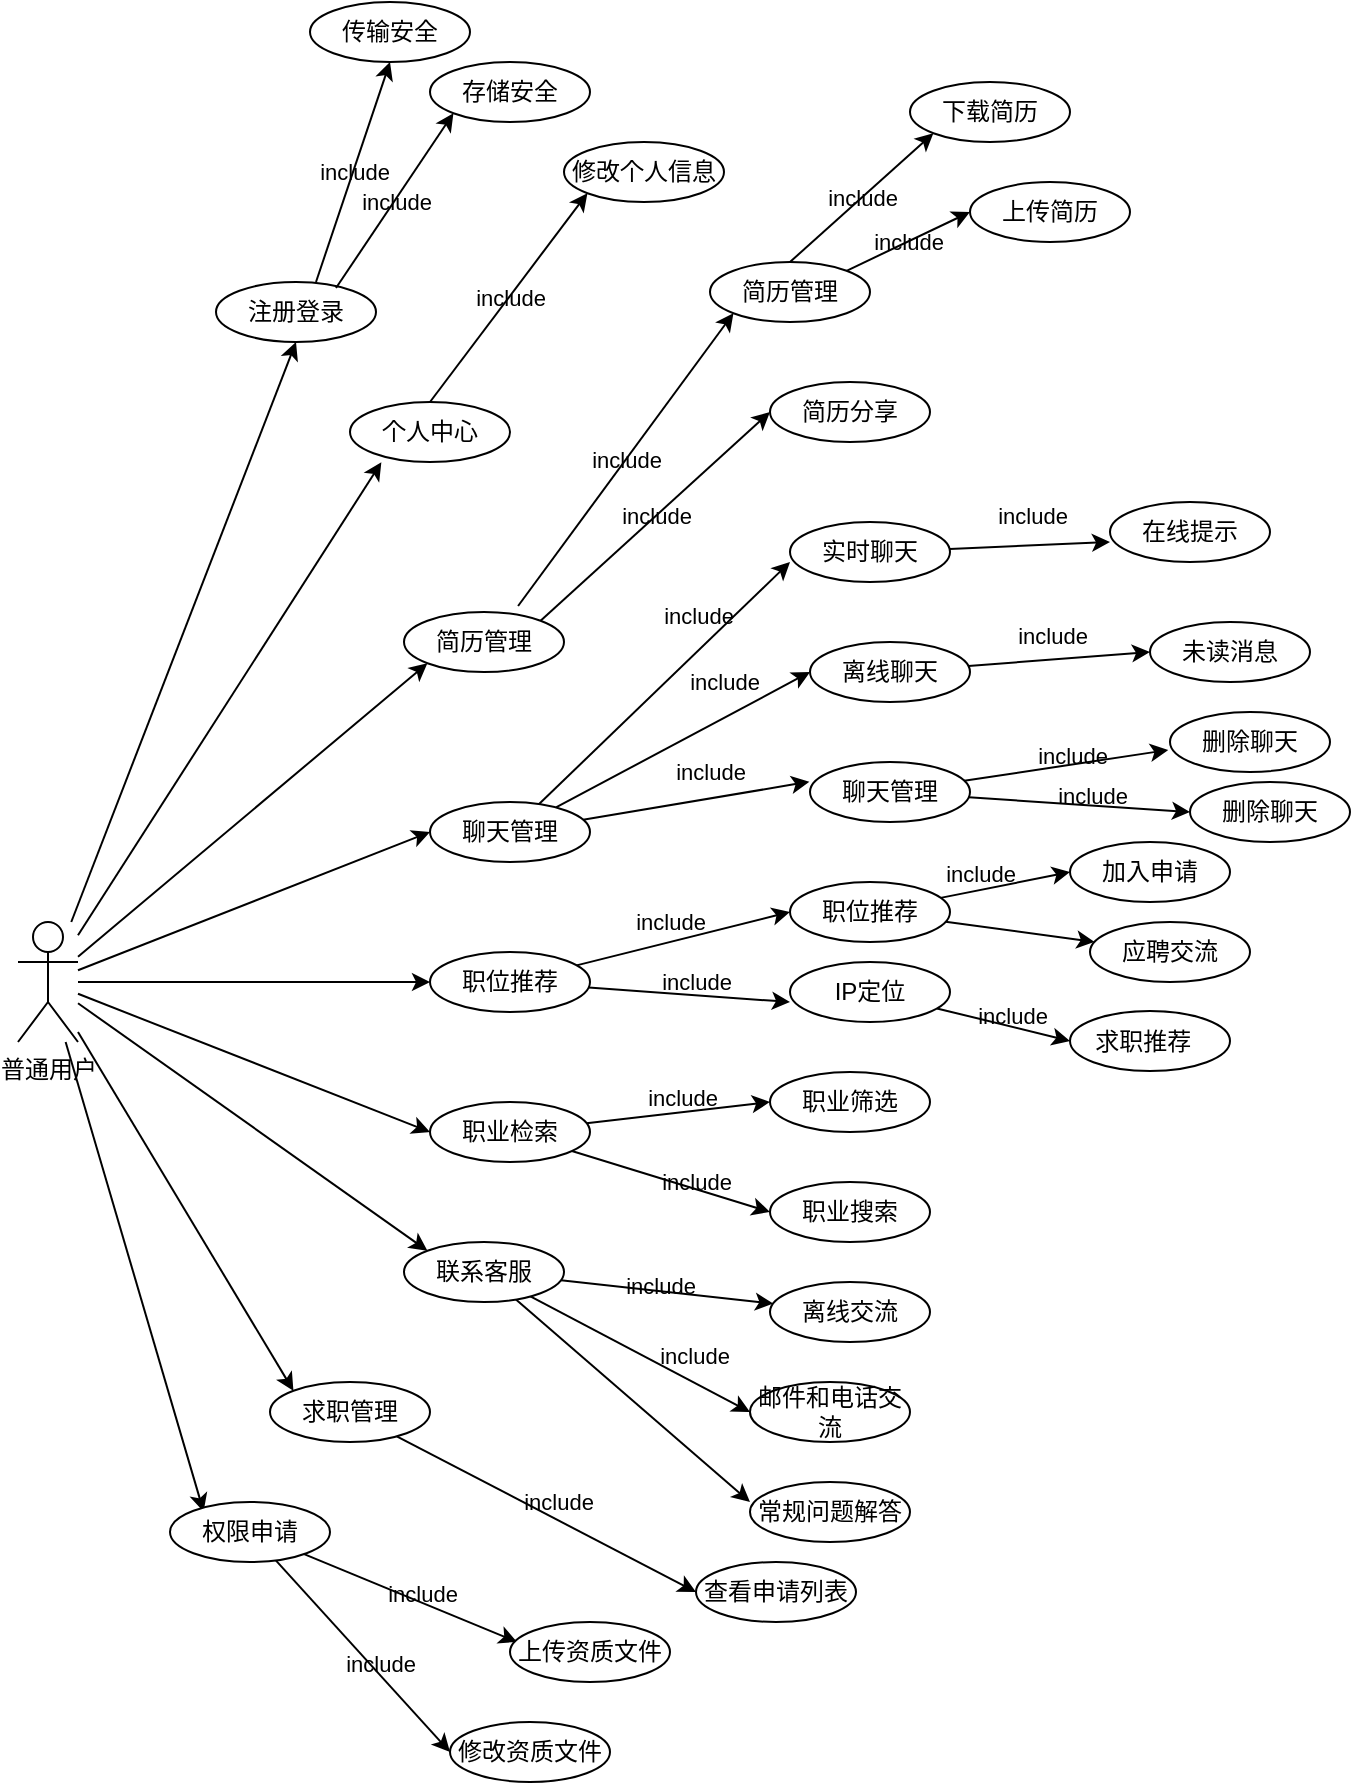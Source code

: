 <mxfile>
    <diagram id="mN7RKEGDvuQBAqZAeYe2" name="第 1 页">
        <mxGraphModel dx="628" dy="569" grid="1" gridSize="10" guides="1" tooltips="1" connect="1" arrows="1" fold="1" page="1" pageScale="1" pageWidth="827" pageHeight="1169" math="0" shadow="0">
            <root>
                <mxCell id="0"/>
                <mxCell id="1" parent="0"/>
                <mxCell id="16" style="edgeStyle=none;html=1;entryX=0.5;entryY=1;entryDx=0;entryDy=0;labelBackgroundColor=none;" parent="1" source="2" target="7" edge="1">
                    <mxGeometry relative="1" as="geometry"/>
                </mxCell>
                <mxCell id="30" style="edgeStyle=none;html=1;entryX=0.196;entryY=1.005;entryDx=0;entryDy=0;entryPerimeter=0;labelBackgroundColor=none;" parent="1" source="2" target="8" edge="1">
                    <mxGeometry relative="1" as="geometry"/>
                </mxCell>
                <mxCell id="31" style="edgeStyle=none;html=1;entryX=0;entryY=1;entryDx=0;entryDy=0;labelBackgroundColor=none;" parent="1" source="2" target="9" edge="1">
                    <mxGeometry relative="1" as="geometry"/>
                </mxCell>
                <mxCell id="49" style="edgeStyle=none;html=1;entryX=0;entryY=0.5;entryDx=0;entryDy=0;labelBackgroundColor=none;" parent="1" source="2" target="10" edge="1">
                    <mxGeometry relative="1" as="geometry"/>
                </mxCell>
                <mxCell id="76" style="edgeStyle=none;html=1;entryX=0;entryY=0.5;entryDx=0;entryDy=0;labelBackgroundColor=none;" parent="1" source="2" target="12" edge="1">
                    <mxGeometry relative="1" as="geometry"/>
                </mxCell>
                <mxCell id="79" style="edgeStyle=none;html=1;entryX=0;entryY=0.5;entryDx=0;entryDy=0;labelBackgroundColor=none;" parent="1" source="2" target="13" edge="1">
                    <mxGeometry relative="1" as="geometry"/>
                </mxCell>
                <mxCell id="98" style="edgeStyle=none;html=1;entryX=0;entryY=0;entryDx=0;entryDy=0;" edge="1" parent="1" source="2" target="14">
                    <mxGeometry relative="1" as="geometry"/>
                </mxCell>
                <mxCell id="99" style="edgeStyle=none;html=1;entryX=0;entryY=0;entryDx=0;entryDy=0;" edge="1" parent="1" source="2" target="11">
                    <mxGeometry relative="1" as="geometry"/>
                </mxCell>
                <mxCell id="100" style="edgeStyle=none;html=1;entryX=0.21;entryY=0.16;entryDx=0;entryDy=0;entryPerimeter=0;" edge="1" parent="1" source="2" target="15">
                    <mxGeometry relative="1" as="geometry"/>
                </mxCell>
                <mxCell id="2" value="普通用户" style="shape=umlActor;verticalLabelPosition=bottom;verticalAlign=top;html=1;outlineConnect=0;labelBackgroundColor=none;" parent="1" vertex="1">
                    <mxGeometry x="144" y="510" width="30" height="60" as="geometry"/>
                </mxCell>
                <mxCell id="7" value="注册登录" style="ellipse;whiteSpace=wrap;html=1;labelBackgroundColor=none;" parent="1" vertex="1">
                    <mxGeometry x="243" y="190" width="80" height="30" as="geometry"/>
                </mxCell>
                <mxCell id="8" value="个人中心" style="ellipse;whiteSpace=wrap;html=1;labelBackgroundColor=none;" parent="1" vertex="1">
                    <mxGeometry x="310" y="250" width="80" height="30" as="geometry"/>
                </mxCell>
                <mxCell id="9" value="简历管理" style="ellipse;whiteSpace=wrap;html=1;labelBackgroundColor=none;" parent="1" vertex="1">
                    <mxGeometry x="337" y="355" width="80" height="30" as="geometry"/>
                </mxCell>
                <mxCell id="53" style="edgeStyle=none;html=1;entryX=0;entryY=0.667;entryDx=0;entryDy=0;entryPerimeter=0;labelBackgroundColor=none;" parent="1" source="10" target="50" edge="1">
                    <mxGeometry relative="1" as="geometry"/>
                </mxCell>
                <mxCell id="55" style="edgeStyle=none;html=1;entryX=0;entryY=0.5;entryDx=0;entryDy=0;labelBackgroundColor=none;" parent="1" source="10" target="51" edge="1">
                    <mxGeometry relative="1" as="geometry"/>
                </mxCell>
                <mxCell id="56" style="edgeStyle=none;html=1;entryX=-0.004;entryY=0.329;entryDx=0;entryDy=0;entryPerimeter=0;labelBackgroundColor=none;" parent="1" source="10" target="52" edge="1">
                    <mxGeometry relative="1" as="geometry"/>
                </mxCell>
                <mxCell id="10" value="聊天管理" style="ellipse;whiteSpace=wrap;html=1;labelBackgroundColor=none;" parent="1" vertex="1">
                    <mxGeometry x="350" y="450" width="80" height="30" as="geometry"/>
                </mxCell>
                <mxCell id="110" style="edgeStyle=none;html=1;entryX=0;entryY=0.5;entryDx=0;entryDy=0;" edge="1" parent="1" source="11" target="107">
                    <mxGeometry relative="1" as="geometry"/>
                </mxCell>
                <mxCell id="11" value="求职管理" style="ellipse;whiteSpace=wrap;html=1;labelBackgroundColor=none;" parent="1" vertex="1">
                    <mxGeometry x="270" y="740" width="80" height="30" as="geometry"/>
                </mxCell>
                <mxCell id="78" style="edgeStyle=none;html=1;entryX=0;entryY=0.5;entryDx=0;entryDy=0;labelBackgroundColor=none;" parent="1" source="12" target="77" edge="1">
                    <mxGeometry relative="1" as="geometry"/>
                </mxCell>
                <mxCell id="86" style="edgeStyle=none;html=1;entryX=0;entryY=0.667;entryDx=0;entryDy=0;entryPerimeter=0;labelBackgroundColor=none;" parent="1" source="12" target="84" edge="1">
                    <mxGeometry relative="1" as="geometry"/>
                </mxCell>
                <mxCell id="12" value="职位推荐" style="ellipse;whiteSpace=wrap;html=1;labelBackgroundColor=none;" parent="1" vertex="1">
                    <mxGeometry x="350" y="525" width="80" height="30" as="geometry"/>
                </mxCell>
                <mxCell id="82" style="edgeStyle=none;html=1;entryX=0;entryY=0.5;entryDx=0;entryDy=0;labelBackgroundColor=none;" parent="1" source="13" target="80" edge="1">
                    <mxGeometry relative="1" as="geometry"/>
                </mxCell>
                <mxCell id="83" style="edgeStyle=none;html=1;entryX=0;entryY=0.5;entryDx=0;entryDy=0;labelBackgroundColor=none;" parent="1" source="13" target="81" edge="1">
                    <mxGeometry relative="1" as="geometry"/>
                </mxCell>
                <mxCell id="13" value="职业检索" style="ellipse;whiteSpace=wrap;html=1;labelBackgroundColor=none;" parent="1" vertex="1">
                    <mxGeometry x="350" y="600" width="80" height="30" as="geometry"/>
                </mxCell>
                <mxCell id="102" style="edgeStyle=none;html=1;" edge="1" parent="1" source="14" target="101">
                    <mxGeometry relative="1" as="geometry"/>
                </mxCell>
                <mxCell id="104" style="edgeStyle=none;html=1;entryX=0;entryY=0.5;entryDx=0;entryDy=0;" edge="1" parent="1" source="14" target="103">
                    <mxGeometry relative="1" as="geometry"/>
                </mxCell>
                <mxCell id="106" style="edgeStyle=none;html=1;entryX=0;entryY=0.333;entryDx=0;entryDy=0;entryPerimeter=0;" edge="1" parent="1" source="14" target="105">
                    <mxGeometry relative="1" as="geometry"/>
                </mxCell>
                <mxCell id="14" value="联系客服" style="ellipse;whiteSpace=wrap;html=1;labelBackgroundColor=none;" parent="1" vertex="1">
                    <mxGeometry x="337" y="670" width="80" height="30" as="geometry"/>
                </mxCell>
                <mxCell id="112" style="edgeStyle=none;html=1;entryX=0.044;entryY=0.332;entryDx=0;entryDy=0;entryPerimeter=0;" edge="1" parent="1" source="15" target="109">
                    <mxGeometry relative="1" as="geometry"/>
                </mxCell>
                <mxCell id="114" style="edgeStyle=none;html=1;entryX=0;entryY=0.5;entryDx=0;entryDy=0;" edge="1" parent="1" source="15" target="113">
                    <mxGeometry relative="1" as="geometry"/>
                </mxCell>
                <mxCell id="15" value="权限申请" style="ellipse;whiteSpace=wrap;html=1;labelBackgroundColor=none;" parent="1" vertex="1">
                    <mxGeometry x="220" y="800" width="80" height="30" as="geometry"/>
                </mxCell>
                <mxCell id="18" value="传输安全" style="ellipse;whiteSpace=wrap;html=1;labelBackgroundColor=none;" parent="1" vertex="1">
                    <mxGeometry x="290" y="50" width="80" height="30" as="geometry"/>
                </mxCell>
                <mxCell id="23" value="" style="endArrow=classic;html=1;entryX=0.5;entryY=1;entryDx=0;entryDy=0;exitX=0.625;exitY=0;exitDx=0;exitDy=0;exitPerimeter=0;labelBackgroundColor=none;" parent="1" source="7" target="18" edge="1">
                    <mxGeometry relative="1" as="geometry">
                        <mxPoint x="410" y="170" as="sourcePoint"/>
                        <mxPoint x="510" y="170" as="targetPoint"/>
                    </mxGeometry>
                </mxCell>
                <mxCell id="24" value="include" style="edgeLabel;resizable=0;html=1;align=center;verticalAlign=middle;labelBackgroundColor=none;" parent="23" connectable="0" vertex="1">
                    <mxGeometry relative="1" as="geometry"/>
                </mxCell>
                <mxCell id="25" value="存储安全" style="ellipse;whiteSpace=wrap;html=1;labelBackgroundColor=none;" parent="1" vertex="1">
                    <mxGeometry x="350" y="80" width="80" height="30" as="geometry"/>
                </mxCell>
                <mxCell id="26" value="" style="endArrow=classic;html=1;entryX=0;entryY=1;entryDx=0;entryDy=0;exitX=0.75;exitY=0.1;exitDx=0;exitDy=0;exitPerimeter=0;labelBackgroundColor=none;" parent="1" source="7" target="25" edge="1">
                    <mxGeometry relative="1" as="geometry">
                        <mxPoint x="280" y="200" as="sourcePoint"/>
                        <mxPoint x="304" y="90" as="targetPoint"/>
                    </mxGeometry>
                </mxCell>
                <mxCell id="27" value="include" style="edgeLabel;resizable=0;html=1;align=center;verticalAlign=middle;labelBackgroundColor=none;" parent="26" connectable="0" vertex="1">
                    <mxGeometry relative="1" as="geometry"/>
                </mxCell>
                <mxCell id="28" value="修改个人信息" style="ellipse;whiteSpace=wrap;html=1;labelBackgroundColor=none;" parent="1" vertex="1">
                    <mxGeometry x="417" y="120" width="80" height="30" as="geometry"/>
                </mxCell>
                <mxCell id="32" value="" style="endArrow=classic;html=1;entryX=0;entryY=1;entryDx=0;entryDy=0;exitX=0.5;exitY=0;exitDx=0;exitDy=0;labelBackgroundColor=none;" parent="1" source="8" target="28" edge="1">
                    <mxGeometry relative="1" as="geometry">
                        <mxPoint x="290" y="203" as="sourcePoint"/>
                        <mxPoint x="355.581" y="105.556" as="targetPoint"/>
                    </mxGeometry>
                </mxCell>
                <mxCell id="33" value="include" style="edgeLabel;resizable=0;html=1;align=center;verticalAlign=middle;labelBackgroundColor=none;" parent="32" connectable="0" vertex="1">
                    <mxGeometry relative="1" as="geometry"/>
                </mxCell>
                <mxCell id="35" value="" style="endArrow=classic;html=1;entryX=0;entryY=1;entryDx=0;entryDy=0;labelBackgroundColor=none;exitX=0.713;exitY=-0.1;exitDx=0;exitDy=0;exitPerimeter=0;" parent="1" source="9" target="37" edge="1">
                    <mxGeometry relative="1" as="geometry">
                        <mxPoint x="430" y="260" as="sourcePoint"/>
                        <mxPoint x="501.581" y="175.556" as="targetPoint"/>
                    </mxGeometry>
                </mxCell>
                <mxCell id="36" value="include" style="edgeLabel;resizable=0;html=1;align=center;verticalAlign=middle;labelBackgroundColor=none;" parent="35" connectable="0" vertex="1">
                    <mxGeometry relative="1" as="geometry"/>
                </mxCell>
                <mxCell id="37" value="简历管理" style="ellipse;whiteSpace=wrap;html=1;labelBackgroundColor=none;" parent="1" vertex="1">
                    <mxGeometry x="490" y="180" width="80" height="30" as="geometry"/>
                </mxCell>
                <mxCell id="38" value="简历分享" style="ellipse;whiteSpace=wrap;html=1;labelBackgroundColor=none;" parent="1" vertex="1">
                    <mxGeometry x="520" y="240" width="80" height="30" as="geometry"/>
                </mxCell>
                <mxCell id="39" value="" style="endArrow=classic;html=1;entryX=0;entryY=0.5;entryDx=0;entryDy=0;exitX=1;exitY=0;exitDx=0;exitDy=0;labelBackgroundColor=none;" parent="1" source="9" target="38" edge="1">
                    <mxGeometry relative="1" as="geometry">
                        <mxPoint x="440" y="270" as="sourcePoint"/>
                        <mxPoint x="511.581" y="185.556" as="targetPoint"/>
                    </mxGeometry>
                </mxCell>
                <mxCell id="40" value="include" style="edgeLabel;resizable=0;html=1;align=center;verticalAlign=middle;labelBackgroundColor=none;" parent="39" connectable="0" vertex="1">
                    <mxGeometry relative="1" as="geometry"/>
                </mxCell>
                <mxCell id="41" value="下载简历" style="ellipse;whiteSpace=wrap;html=1;labelBackgroundColor=none;" parent="1" vertex="1">
                    <mxGeometry x="590" y="90" width="80" height="30" as="geometry"/>
                </mxCell>
                <mxCell id="42" value="上传简历" style="ellipse;whiteSpace=wrap;html=1;labelBackgroundColor=none;" parent="1" vertex="1">
                    <mxGeometry x="620" y="140" width="80" height="30" as="geometry"/>
                </mxCell>
                <mxCell id="45" value="" style="endArrow=classic;html=1;exitX=0.5;exitY=0;exitDx=0;exitDy=0;labelBackgroundColor=none;entryX=0;entryY=1;entryDx=0;entryDy=0;" parent="1" source="37" target="41" edge="1">
                    <mxGeometry relative="1" as="geometry">
                        <mxPoint x="440" y="270" as="sourcePoint"/>
                        <mxPoint x="580" y="90" as="targetPoint"/>
                    </mxGeometry>
                </mxCell>
                <mxCell id="46" value="include" style="edgeLabel;resizable=0;html=1;align=center;verticalAlign=middle;labelBackgroundColor=none;" parent="45" connectable="0" vertex="1">
                    <mxGeometry relative="1" as="geometry"/>
                </mxCell>
                <mxCell id="47" value="" style="endArrow=classic;html=1;entryX=0;entryY=0.5;entryDx=0;entryDy=0;labelBackgroundColor=none;exitX=1;exitY=0;exitDx=0;exitDy=0;" parent="1" source="37" target="42" edge="1">
                    <mxGeometry relative="1" as="geometry">
                        <mxPoint x="550" y="150" as="sourcePoint"/>
                        <mxPoint x="590" y="100" as="targetPoint"/>
                    </mxGeometry>
                </mxCell>
                <mxCell id="48" value="include" style="edgeLabel;resizable=0;html=1;align=center;verticalAlign=middle;labelBackgroundColor=none;" parent="47" connectable="0" vertex="1">
                    <mxGeometry relative="1" as="geometry"/>
                </mxCell>
                <mxCell id="63" style="edgeStyle=none;html=1;entryX=0;entryY=0.667;entryDx=0;entryDy=0;entryPerimeter=0;labelBackgroundColor=none;" parent="1" source="50" target="62" edge="1">
                    <mxGeometry relative="1" as="geometry"/>
                </mxCell>
                <mxCell id="50" value="实时聊天" style="ellipse;whiteSpace=wrap;html=1;labelBackgroundColor=none;" parent="1" vertex="1">
                    <mxGeometry x="530" y="310" width="80" height="30" as="geometry"/>
                </mxCell>
                <mxCell id="66" style="edgeStyle=none;html=1;entryX=0;entryY=0.5;entryDx=0;entryDy=0;labelBackgroundColor=none;" parent="1" source="51" target="59" edge="1">
                    <mxGeometry relative="1" as="geometry"/>
                </mxCell>
                <mxCell id="51" value="离线聊天" style="ellipse;whiteSpace=wrap;html=1;labelBackgroundColor=none;" parent="1" vertex="1">
                    <mxGeometry x="540" y="370" width="80" height="30" as="geometry"/>
                </mxCell>
                <mxCell id="70" style="edgeStyle=none;html=1;entryX=-0.011;entryY=0.633;entryDx=0;entryDy=0;entryPerimeter=0;labelBackgroundColor=none;" parent="1" source="52" target="68" edge="1">
                    <mxGeometry relative="1" as="geometry"/>
                </mxCell>
                <mxCell id="95" style="edgeStyle=none;html=1;entryX=0;entryY=0.5;entryDx=0;entryDy=0;labelBackgroundColor=none;" parent="1" source="52" target="94" edge="1">
                    <mxGeometry relative="1" as="geometry"/>
                </mxCell>
                <mxCell id="52" value="聊天管理" style="ellipse;whiteSpace=wrap;html=1;labelBackgroundColor=none;" parent="1" vertex="1">
                    <mxGeometry x="540" y="430" width="80" height="30" as="geometry"/>
                </mxCell>
                <mxCell id="54" value="include" style="edgeLabel;resizable=0;html=1;align=center;verticalAlign=middle;labelBackgroundColor=none;" parent="1" connectable="0" vertex="1">
                    <mxGeometry x="483.0" y="359.999" as="geometry">
                        <mxPoint x="1" y="-3" as="offset"/>
                    </mxGeometry>
                </mxCell>
                <mxCell id="57" value="include" style="edgeLabel;resizable=0;html=1;align=center;verticalAlign=middle;labelBackgroundColor=none;" parent="1" connectable="0" vertex="1">
                    <mxGeometry x="497.0" y="389.999" as="geometry"/>
                </mxCell>
                <mxCell id="58" value="include" style="edgeLabel;resizable=0;html=1;align=center;verticalAlign=middle;labelBackgroundColor=none;" parent="1" connectable="0" vertex="1">
                    <mxGeometry x="490.0" y="434.999" as="geometry"/>
                </mxCell>
                <mxCell id="59" value="未读消息" style="ellipse;whiteSpace=wrap;html=1;labelBackgroundColor=none;" parent="1" vertex="1">
                    <mxGeometry x="710" y="360" width="80" height="30" as="geometry"/>
                </mxCell>
                <mxCell id="62" value="在线提示" style="ellipse;whiteSpace=wrap;html=1;labelBackgroundColor=none;" parent="1" vertex="1">
                    <mxGeometry x="690" y="300" width="80" height="30" as="geometry"/>
                </mxCell>
                <mxCell id="64" value="include" style="edgeLabel;resizable=0;html=1;align=center;verticalAlign=middle;labelBackgroundColor=none;" parent="1" connectable="0" vertex="1">
                    <mxGeometry x="650.0" y="309.999" as="geometry">
                        <mxPoint x="1" y="-3" as="offset"/>
                    </mxGeometry>
                </mxCell>
                <mxCell id="67" value="include" style="edgeLabel;resizable=0;html=1;align=center;verticalAlign=middle;labelBackgroundColor=none;" parent="1" connectable="0" vertex="1">
                    <mxGeometry x="660.0" y="369.999" as="geometry">
                        <mxPoint x="1" y="-3" as="offset"/>
                    </mxGeometry>
                </mxCell>
                <mxCell id="68" value="删除聊天" style="ellipse;whiteSpace=wrap;html=1;labelBackgroundColor=none;" parent="1" vertex="1">
                    <mxGeometry x="720" y="405" width="80" height="30" as="geometry"/>
                </mxCell>
                <mxCell id="73" value="include" style="edgeLabel;resizable=0;html=1;align=center;verticalAlign=middle;labelBackgroundColor=none;" parent="1" connectable="0" vertex="1">
                    <mxGeometry x="670.0" y="429.999" as="geometry">
                        <mxPoint x="1" y="-3" as="offset"/>
                    </mxGeometry>
                </mxCell>
                <mxCell id="88" style="edgeStyle=none;html=1;entryX=0;entryY=0.5;entryDx=0;entryDy=0;labelBackgroundColor=none;" parent="1" source="77" target="87" edge="1">
                    <mxGeometry relative="1" as="geometry"/>
                </mxCell>
                <mxCell id="91" style="edgeStyle=none;html=1;labelBackgroundColor=none;" parent="1" source="77" target="89" edge="1">
                    <mxGeometry relative="1" as="geometry"/>
                </mxCell>
                <mxCell id="77" value="职位推荐" style="ellipse;whiteSpace=wrap;html=1;labelBackgroundColor=none;" parent="1" vertex="1">
                    <mxGeometry x="530" y="490" width="80" height="30" as="geometry"/>
                </mxCell>
                <mxCell id="80" value="职业筛选" style="ellipse;whiteSpace=wrap;html=1;labelBackgroundColor=none;" parent="1" vertex="1">
                    <mxGeometry x="520" y="585" width="80" height="30" as="geometry"/>
                </mxCell>
                <mxCell id="81" value="职业搜索" style="ellipse;whiteSpace=wrap;html=1;labelBackgroundColor=none;" parent="1" vertex="1">
                    <mxGeometry x="520" y="640" width="80" height="30" as="geometry"/>
                </mxCell>
                <mxCell id="93" style="edgeStyle=none;html=1;entryX=0;entryY=0.5;entryDx=0;entryDy=0;labelBackgroundColor=none;" parent="1" source="84" target="92" edge="1">
                    <mxGeometry relative="1" as="geometry"/>
                </mxCell>
                <mxCell id="84" value="IP定位" style="ellipse;whiteSpace=wrap;html=1;labelBackgroundColor=none;" parent="1" vertex="1">
                    <mxGeometry x="530" y="530" width="80" height="30" as="geometry"/>
                </mxCell>
                <mxCell id="87" value="加入申请" style="ellipse;whiteSpace=wrap;html=1;labelBackgroundColor=none;" parent="1" vertex="1">
                    <mxGeometry x="670" y="470" width="80" height="30" as="geometry"/>
                </mxCell>
                <mxCell id="89" value="应聘交流" style="ellipse;whiteSpace=wrap;html=1;labelBackgroundColor=none;" parent="1" vertex="1">
                    <mxGeometry x="680" y="510" width="80" height="30" as="geometry"/>
                </mxCell>
                <mxCell id="92" value="求职推荐&amp;nbsp;&amp;nbsp;" style="ellipse;whiteSpace=wrap;html=1;labelBackgroundColor=none;" parent="1" vertex="1">
                    <mxGeometry x="670" y="554.5" width="80" height="30" as="geometry"/>
                </mxCell>
                <mxCell id="94" value="删除聊天" style="ellipse;whiteSpace=wrap;html=1;labelBackgroundColor=none;" parent="1" vertex="1">
                    <mxGeometry x="730" y="440" width="80" height="30" as="geometry"/>
                </mxCell>
                <mxCell id="96" value="include" style="edgeLabel;resizable=0;html=1;align=center;verticalAlign=middle;labelBackgroundColor=none;" parent="1" connectable="0" vertex="1">
                    <mxGeometry x="680.0" y="449.999" as="geometry">
                        <mxPoint x="1" y="-3" as="offset"/>
                    </mxGeometry>
                </mxCell>
                <mxCell id="101" value="离线交流" style="ellipse;whiteSpace=wrap;html=1;labelBackgroundColor=none;" vertex="1" parent="1">
                    <mxGeometry x="520" y="690" width="80" height="30" as="geometry"/>
                </mxCell>
                <mxCell id="103" value="邮件和电话交流" style="ellipse;whiteSpace=wrap;html=1;labelBackgroundColor=none;" vertex="1" parent="1">
                    <mxGeometry x="510" y="740" width="80" height="30" as="geometry"/>
                </mxCell>
                <mxCell id="105" value="常规问题解答" style="ellipse;whiteSpace=wrap;html=1;labelBackgroundColor=none;" vertex="1" parent="1">
                    <mxGeometry x="510" y="790" width="80" height="30" as="geometry"/>
                </mxCell>
                <mxCell id="107" value="查看申请列表" style="ellipse;whiteSpace=wrap;html=1;labelBackgroundColor=none;" vertex="1" parent="1">
                    <mxGeometry x="483" y="830" width="80" height="30" as="geometry"/>
                </mxCell>
                <mxCell id="109" value="上传资质文件" style="ellipse;whiteSpace=wrap;html=1;labelBackgroundColor=none;" vertex="1" parent="1">
                    <mxGeometry x="390" y="860" width="80" height="30" as="geometry"/>
                </mxCell>
                <mxCell id="113" value="修改资质文件" style="ellipse;whiteSpace=wrap;html=1;labelBackgroundColor=none;" vertex="1" parent="1">
                    <mxGeometry x="360" y="910" width="80" height="30" as="geometry"/>
                </mxCell>
                <mxCell id="115" value="include" style="edgeLabel;resizable=0;html=1;align=center;verticalAlign=middle;labelBackgroundColor=none;" connectable="0" vertex="1" parent="1">
                    <mxGeometry x="470.004" y="509.996" as="geometry"/>
                </mxCell>
                <mxCell id="116" value="include" style="edgeLabel;resizable=0;html=1;align=center;verticalAlign=middle;labelBackgroundColor=none;" connectable="0" vertex="1" parent="1">
                    <mxGeometry x="497.004" y="354.996" as="geometry">
                        <mxPoint x="128" y="131" as="offset"/>
                    </mxGeometry>
                </mxCell>
                <mxCell id="117" value="include" style="edgeLabel;resizable=0;html=1;align=center;verticalAlign=middle;labelBackgroundColor=none;" connectable="0" vertex="1" parent="1">
                    <mxGeometry x="483.004" y="539.996" as="geometry"/>
                </mxCell>
                <mxCell id="118" value="include" style="edgeLabel;resizable=0;html=1;align=center;verticalAlign=middle;labelBackgroundColor=none;" connectable="0" vertex="1" parent="1">
                    <mxGeometry x="490.004" y="544.996" as="geometry">
                        <mxPoint x="151" y="12" as="offset"/>
                    </mxGeometry>
                </mxCell>
                <mxCell id="119" value="include" style="edgeLabel;resizable=0;html=1;align=center;verticalAlign=middle;labelBackgroundColor=none;" connectable="0" vertex="1" parent="1">
                    <mxGeometry x="497.004" y="569.996" as="geometry">
                        <mxPoint x="-21" y="28" as="offset"/>
                    </mxGeometry>
                </mxCell>
                <mxCell id="120" value="include" style="edgeLabel;resizable=0;html=1;align=center;verticalAlign=middle;labelBackgroundColor=none;" connectable="0" vertex="1" parent="1">
                    <mxGeometry x="483.004" y="639.996" as="geometry"/>
                </mxCell>
                <mxCell id="121" value="include" style="edgeLabel;resizable=0;html=1;align=center;verticalAlign=middle;labelBackgroundColor=none;" connectable="0" vertex="1" parent="1">
                    <mxGeometry x="523.004" y="579.996" as="geometry">
                        <mxPoint x="-58" y="112" as="offset"/>
                    </mxGeometry>
                </mxCell>
                <mxCell id="122" value="include" style="edgeLabel;resizable=0;html=1;align=center;verticalAlign=middle;labelBackgroundColor=none;" connectable="0" vertex="1" parent="1">
                    <mxGeometry x="540.004" y="614.996" as="geometry">
                        <mxPoint x="-58" y="112" as="offset"/>
                    </mxGeometry>
                </mxCell>
                <mxCell id="123" value="include" style="edgeLabel;resizable=0;html=1;align=center;verticalAlign=middle;labelBackgroundColor=none;" connectable="0" vertex="1" parent="1">
                    <mxGeometry x="414.004" y="799.996" as="geometry"/>
                </mxCell>
                <mxCell id="124" value="include" style="edgeLabel;resizable=0;html=1;align=center;verticalAlign=middle;labelBackgroundColor=none;" connectable="0" vertex="1" parent="1">
                    <mxGeometry x="503.004" y="659.996" as="geometry">
                        <mxPoint x="-157" y="186" as="offset"/>
                    </mxGeometry>
                </mxCell>
                <mxCell id="125" value="include" style="edgeLabel;resizable=0;html=1;align=center;verticalAlign=middle;labelBackgroundColor=none;" connectable="0" vertex="1" parent="1">
                    <mxGeometry x="520.004" y="669.996" as="geometry">
                        <mxPoint x="-195" y="211" as="offset"/>
                    </mxGeometry>
                </mxCell>
            </root>
        </mxGraphModel>
    </diagram>
</mxfile>